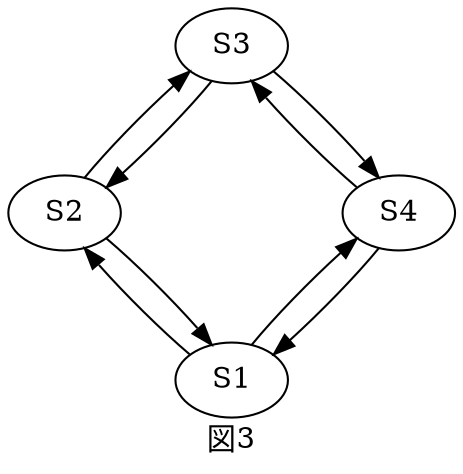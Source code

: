 digraph {
    label="図3"
    layout=circo
    S1;
    S2;
    S3;
    S4;

    S1 -> {S2,S4}
    S2 -> {S1, S3}
    S3 -> {S2, S4}
    S4 -> {S3, S1}
    {rank=same; S3, S2}
}